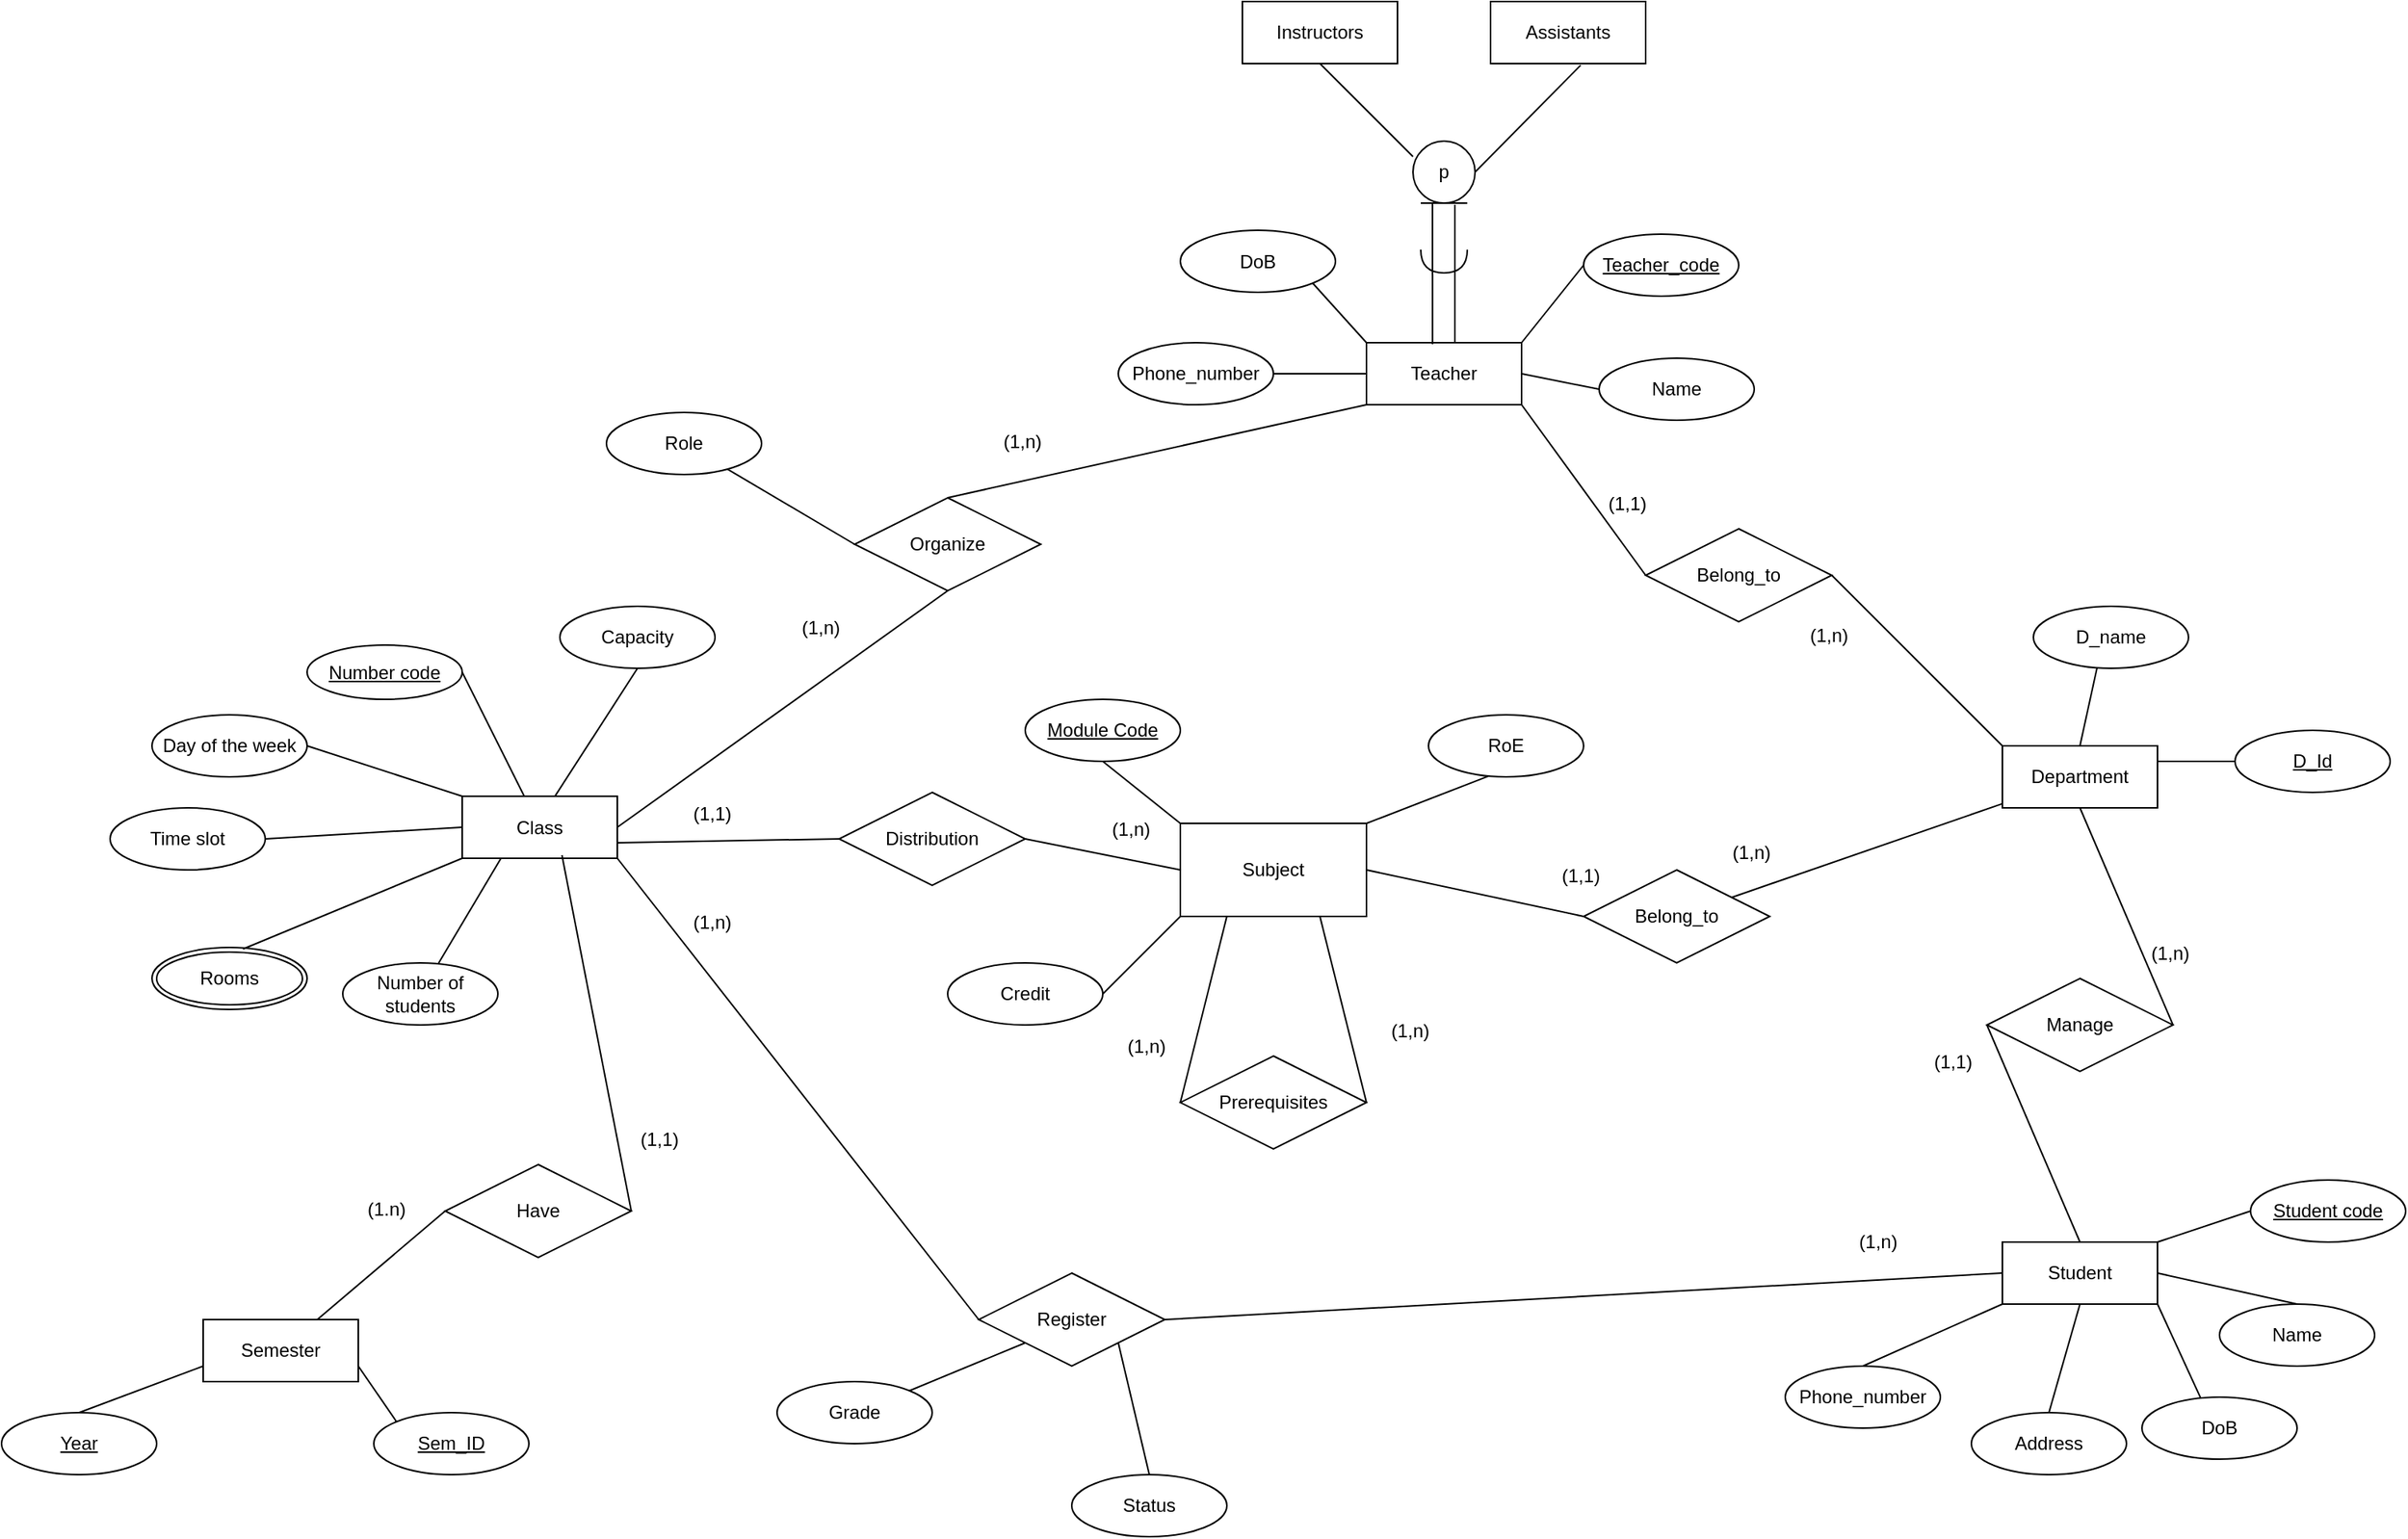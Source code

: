 <mxfile version="26.2.10">
  <diagram name="Trang-1" id="NKazr9CYUJBPmzPax3Bu">
    <mxGraphModel dx="1998" dy="1887" grid="1" gridSize="10" guides="1" tooltips="1" connect="1" arrows="1" fold="1" page="1" pageScale="1" pageWidth="827" pageHeight="1169" math="0" shadow="0">
      <root>
        <mxCell id="0" />
        <mxCell id="1" parent="0" />
        <mxCell id="vSpW32eqRQo1p6lTVh2Q-1" value="Subject" style="rounded=0;whiteSpace=wrap;html=1;" parent="1" vertex="1">
          <mxGeometry y="300" width="120" height="60" as="geometry" />
        </mxCell>
        <mxCell id="vSpW32eqRQo1p6lTVh2Q-2" value="Module Code" style="ellipse;whiteSpace=wrap;html=1;align=center;fontStyle=4;" parent="1" vertex="1">
          <mxGeometry x="-100" y="220" width="100" height="40" as="geometry" />
        </mxCell>
        <mxCell id="vSpW32eqRQo1p6lTVh2Q-3" value="" style="endArrow=none;html=1;rounded=0;entryX=0;entryY=0;entryDx=0;entryDy=0;exitX=0.5;exitY=1;exitDx=0;exitDy=0;" parent="1" source="vSpW32eqRQo1p6lTVh2Q-2" target="vSpW32eqRQo1p6lTVh2Q-1" edge="1">
          <mxGeometry width="50" height="50" relative="1" as="geometry">
            <mxPoint x="-220" y="680" as="sourcePoint" />
            <mxPoint x="440" y="340" as="targetPoint" />
          </mxGeometry>
        </mxCell>
        <mxCell id="vSpW32eqRQo1p6lTVh2Q-4" value="Belong_to" style="shape=rhombus;perimeter=rhombusPerimeter;whiteSpace=wrap;html=1;align=center;" parent="1" vertex="1">
          <mxGeometry x="260" y="330" width="120" height="60" as="geometry" />
        </mxCell>
        <mxCell id="vSpW32eqRQo1p6lTVh2Q-5" value="" style="endArrow=none;html=1;rounded=0;entryX=0;entryY=0.5;entryDx=0;entryDy=0;exitX=1;exitY=0.5;exitDx=0;exitDy=0;" parent="1" source="vSpW32eqRQo1p6lTVh2Q-1" target="vSpW32eqRQo1p6lTVh2Q-4" edge="1">
          <mxGeometry relative="1" as="geometry">
            <mxPoint x="330" y="370" as="sourcePoint" />
            <mxPoint x="490" y="370" as="targetPoint" />
          </mxGeometry>
        </mxCell>
        <mxCell id="vSpW32eqRQo1p6lTVh2Q-6" value="" style="endArrow=none;html=1;rounded=0;" parent="1" source="vSpW32eqRQo1p6lTVh2Q-4" target="vSpW32eqRQo1p6lTVh2Q-7" edge="1">
          <mxGeometry relative="1" as="geometry">
            <mxPoint x="330" y="370" as="sourcePoint" />
            <mxPoint x="490" y="370" as="targetPoint" />
          </mxGeometry>
        </mxCell>
        <mxCell id="vSpW32eqRQo1p6lTVh2Q-7" value="Department" style="whiteSpace=wrap;html=1;align=center;" parent="1" vertex="1">
          <mxGeometry x="530" y="250" width="100" height="40" as="geometry" />
        </mxCell>
        <mxCell id="vSpW32eqRQo1p6lTVh2Q-8" value="(1,1)" style="text;strokeColor=none;fillColor=none;spacingLeft=4;spacingRight=4;overflow=hidden;rotatable=0;points=[[0,0.5],[1,0.5]];portConstraint=eastwest;fontSize=12;whiteSpace=wrap;html=1;" parent="1" vertex="1">
          <mxGeometry x="240" y="320" width="40" height="30" as="geometry" />
        </mxCell>
        <mxCell id="vSpW32eqRQo1p6lTVh2Q-9" value="(1,n)" style="text;strokeColor=none;fillColor=none;spacingLeft=4;spacingRight=4;overflow=hidden;rotatable=0;points=[[0,0.5],[1,0.5]];portConstraint=eastwest;fontSize=12;whiteSpace=wrap;html=1;" parent="1" vertex="1">
          <mxGeometry x="400" y="165" width="40" height="30" as="geometry" />
        </mxCell>
        <mxCell id="vSpW32eqRQo1p6lTVh2Q-10" value="Student" style="whiteSpace=wrap;html=1;align=center;" parent="1" vertex="1">
          <mxGeometry x="530" y="570" width="100" height="40" as="geometry" />
        </mxCell>
        <mxCell id="vSpW32eqRQo1p6lTVh2Q-11" value="Manage" style="shape=rhombus;perimeter=rhombusPerimeter;whiteSpace=wrap;html=1;align=center;" parent="1" vertex="1">
          <mxGeometry x="520" y="400" width="120" height="60" as="geometry" />
        </mxCell>
        <mxCell id="vSpW32eqRQo1p6lTVh2Q-14" value="" style="endArrow=none;html=1;rounded=0;entryX=1;entryY=0.5;entryDx=0;entryDy=0;exitX=0.5;exitY=1;exitDx=0;exitDy=0;" parent="1" source="vSpW32eqRQo1p6lTVh2Q-7" target="vSpW32eqRQo1p6lTVh2Q-11" edge="1">
          <mxGeometry relative="1" as="geometry">
            <mxPoint x="330" y="370" as="sourcePoint" />
            <mxPoint x="490" y="370" as="targetPoint" />
          </mxGeometry>
        </mxCell>
        <mxCell id="vSpW32eqRQo1p6lTVh2Q-15" value="" style="endArrow=none;html=1;rounded=0;entryX=0.5;entryY=0;entryDx=0;entryDy=0;exitX=0;exitY=0.5;exitDx=0;exitDy=0;" parent="1" source="vSpW32eqRQo1p6lTVh2Q-11" target="vSpW32eqRQo1p6lTVh2Q-10" edge="1">
          <mxGeometry relative="1" as="geometry">
            <mxPoint x="330" y="370" as="sourcePoint" />
            <mxPoint x="490" y="370" as="targetPoint" />
          </mxGeometry>
        </mxCell>
        <mxCell id="vSpW32eqRQo1p6lTVh2Q-16" value="(1,n)" style="text;strokeColor=none;fillColor=none;spacingLeft=4;spacingRight=4;overflow=hidden;rotatable=0;points=[[0,0.5],[1,0.5]];portConstraint=eastwest;fontSize=12;whiteSpace=wrap;html=1;" parent="1" vertex="1">
          <mxGeometry x="620" y="370" width="40" height="30" as="geometry" />
        </mxCell>
        <mxCell id="vSpW32eqRQo1p6lTVh2Q-17" value="(1,1)" style="text;strokeColor=none;fillColor=none;spacingLeft=4;spacingRight=4;overflow=hidden;rotatable=0;points=[[0,0.5],[1,0.5]];portConstraint=eastwest;fontSize=12;whiteSpace=wrap;html=1;" parent="1" vertex="1">
          <mxGeometry x="480" y="440" width="40" height="30" as="geometry" />
        </mxCell>
        <mxCell id="vSpW32eqRQo1p6lTVh2Q-18" value="Student code" style="ellipse;whiteSpace=wrap;html=1;align=center;fontStyle=4;" parent="1" vertex="1">
          <mxGeometry x="690" y="530" width="100" height="40" as="geometry" />
        </mxCell>
        <mxCell id="vSpW32eqRQo1p6lTVh2Q-19" value="" style="endArrow=none;html=1;rounded=0;entryX=0;entryY=0.5;entryDx=0;entryDy=0;exitX=1;exitY=0;exitDx=0;exitDy=0;" parent="1" source="vSpW32eqRQo1p6lTVh2Q-10" target="vSpW32eqRQo1p6lTVh2Q-18" edge="1">
          <mxGeometry relative="1" as="geometry">
            <mxPoint x="330" y="370" as="sourcePoint" />
            <mxPoint x="490" y="370" as="targetPoint" />
          </mxGeometry>
        </mxCell>
        <mxCell id="vSpW32eqRQo1p6lTVh2Q-23" value="Credit" style="ellipse;whiteSpace=wrap;html=1;align=center;" parent="1" vertex="1">
          <mxGeometry x="-150" y="390" width="100" height="40" as="geometry" />
        </mxCell>
        <mxCell id="vSpW32eqRQo1p6lTVh2Q-24" value="" style="endArrow=none;html=1;rounded=0;exitX=1;exitY=0.5;exitDx=0;exitDy=0;entryX=0;entryY=1;entryDx=0;entryDy=0;" parent="1" source="vSpW32eqRQo1p6lTVh2Q-23" target="vSpW32eqRQo1p6lTVh2Q-1" edge="1">
          <mxGeometry relative="1" as="geometry">
            <mxPoint x="340" y="360" as="sourcePoint" />
            <mxPoint x="500" y="360" as="targetPoint" />
          </mxGeometry>
        </mxCell>
        <mxCell id="vSpW32eqRQo1p6lTVh2Q-25" value="" style="endArrow=none;html=1;rounded=0;exitX=0;exitY=0.5;exitDx=0;exitDy=0;entryX=0.25;entryY=1;entryDx=0;entryDy=0;" parent="1" source="6daV8mBaT8eW-QT_xPf7-5" target="vSpW32eqRQo1p6lTVh2Q-1" edge="1">
          <mxGeometry relative="1" as="geometry">
            <mxPoint x="240" y="150" as="sourcePoint" />
            <mxPoint x="500" y="360" as="targetPoint" />
          </mxGeometry>
        </mxCell>
        <mxCell id="vSpW32eqRQo1p6lTVh2Q-27" value="RoE" style="ellipse;whiteSpace=wrap;html=1;align=center;" parent="1" vertex="1">
          <mxGeometry x="160" y="230" width="100" height="40" as="geometry" />
        </mxCell>
        <mxCell id="vSpW32eqRQo1p6lTVh2Q-28" value="" style="endArrow=none;html=1;rounded=0;exitX=1;exitY=0;exitDx=0;exitDy=0;entryX=0.383;entryY=0.992;entryDx=0;entryDy=0;entryPerimeter=0;" parent="1" source="vSpW32eqRQo1p6lTVh2Q-1" target="vSpW32eqRQo1p6lTVh2Q-27" edge="1">
          <mxGeometry relative="1" as="geometry">
            <mxPoint x="340" y="360" as="sourcePoint" />
            <mxPoint x="500" y="360" as="targetPoint" />
          </mxGeometry>
        </mxCell>
        <mxCell id="vSpW32eqRQo1p6lTVh2Q-29" value="Register" style="shape=rhombus;perimeter=rhombusPerimeter;whiteSpace=wrap;html=1;align=center;" parent="1" vertex="1">
          <mxGeometry x="-130" y="590" width="120" height="60" as="geometry" />
        </mxCell>
        <mxCell id="vSpW32eqRQo1p6lTVh2Q-31" value="" style="endArrow=none;html=1;rounded=0;exitX=1;exitY=0.5;exitDx=0;exitDy=0;entryX=0;entryY=0.5;entryDx=0;entryDy=0;" parent="1" source="vSpW32eqRQo1p6lTVh2Q-29" target="vSpW32eqRQo1p6lTVh2Q-10" edge="1">
          <mxGeometry relative="1" as="geometry">
            <mxPoint x="340" y="360" as="sourcePoint" />
            <mxPoint x="500" y="360" as="targetPoint" />
          </mxGeometry>
        </mxCell>
        <mxCell id="vSpW32eqRQo1p6lTVh2Q-32" value="(1,n)" style="text;strokeColor=none;fillColor=none;spacingLeft=4;spacingRight=4;overflow=hidden;rotatable=0;points=[[0,0.5],[1,0.5]];portConstraint=eastwest;fontSize=12;whiteSpace=wrap;html=1;" parent="1" vertex="1">
          <mxGeometry x="350" y="305" width="40" height="35" as="geometry" />
        </mxCell>
        <mxCell id="vSpW32eqRQo1p6lTVh2Q-33" value="(1,n)" style="text;strokeColor=none;fillColor=none;spacingLeft=4;spacingRight=4;overflow=hidden;rotatable=0;points=[[0,0.5],[1,0.5]];portConstraint=eastwest;fontSize=12;whiteSpace=wrap;html=1;" parent="1" vertex="1">
          <mxGeometry x="-320" y="350" width="40" height="30" as="geometry" />
        </mxCell>
        <mxCell id="vSpW32eqRQo1p6lTVh2Q-40" value="Name" style="ellipse;whiteSpace=wrap;html=1;align=center;" parent="1" vertex="1">
          <mxGeometry x="670" y="610" width="100" height="40" as="geometry" />
        </mxCell>
        <mxCell id="vSpW32eqRQo1p6lTVh2Q-41" value="" style="endArrow=none;html=1;rounded=0;entryX=0.5;entryY=0;entryDx=0;entryDy=0;exitX=1;exitY=0.5;exitDx=0;exitDy=0;" parent="1" source="vSpW32eqRQo1p6lTVh2Q-10" target="vSpW32eqRQo1p6lTVh2Q-40" edge="1">
          <mxGeometry relative="1" as="geometry">
            <mxPoint x="340" y="460" as="sourcePoint" />
            <mxPoint x="500" y="460" as="targetPoint" />
          </mxGeometry>
        </mxCell>
        <mxCell id="vSpW32eqRQo1p6lTVh2Q-42" value="Phone_number" style="ellipse;whiteSpace=wrap;html=1;align=center;" parent="1" vertex="1">
          <mxGeometry x="390" y="650" width="100" height="40" as="geometry" />
        </mxCell>
        <mxCell id="vSpW32eqRQo1p6lTVh2Q-43" value="Address" style="ellipse;whiteSpace=wrap;html=1;align=center;" parent="1" vertex="1">
          <mxGeometry x="510" y="680" width="100" height="40" as="geometry" />
        </mxCell>
        <mxCell id="vSpW32eqRQo1p6lTVh2Q-44" value="DoB" style="ellipse;whiteSpace=wrap;html=1;align=center;" parent="1" vertex="1">
          <mxGeometry x="620" y="670" width="100" height="40" as="geometry" />
        </mxCell>
        <mxCell id="vSpW32eqRQo1p6lTVh2Q-45" value="" style="endArrow=none;html=1;rounded=0;entryX=0.377;entryY=0.008;entryDx=0;entryDy=0;entryPerimeter=0;exitX=1;exitY=1;exitDx=0;exitDy=0;" parent="1" source="vSpW32eqRQo1p6lTVh2Q-10" target="vSpW32eqRQo1p6lTVh2Q-44" edge="1">
          <mxGeometry relative="1" as="geometry">
            <mxPoint x="340" y="460" as="sourcePoint" />
            <mxPoint x="500" y="460" as="targetPoint" />
          </mxGeometry>
        </mxCell>
        <mxCell id="vSpW32eqRQo1p6lTVh2Q-46" value="" style="endArrow=none;html=1;rounded=0;entryX=0.5;entryY=0;entryDx=0;entryDy=0;exitX=0.5;exitY=1;exitDx=0;exitDy=0;" parent="1" source="vSpW32eqRQo1p6lTVh2Q-10" target="vSpW32eqRQo1p6lTVh2Q-43" edge="1">
          <mxGeometry relative="1" as="geometry">
            <mxPoint x="340" y="460" as="sourcePoint" />
            <mxPoint x="500" y="460" as="targetPoint" />
          </mxGeometry>
        </mxCell>
        <mxCell id="vSpW32eqRQo1p6lTVh2Q-47" value="" style="endArrow=none;html=1;rounded=0;entryX=0.5;entryY=0;entryDx=0;entryDy=0;exitX=0;exitY=1;exitDx=0;exitDy=0;" parent="1" source="vSpW32eqRQo1p6lTVh2Q-10" target="vSpW32eqRQo1p6lTVh2Q-42" edge="1">
          <mxGeometry relative="1" as="geometry">
            <mxPoint x="340" y="460" as="sourcePoint" />
            <mxPoint x="500" y="460" as="targetPoint" />
          </mxGeometry>
        </mxCell>
        <mxCell id="vSpW32eqRQo1p6lTVh2Q-48" value="D_name" style="ellipse;whiteSpace=wrap;html=1;align=center;" parent="1" vertex="1">
          <mxGeometry x="550" y="160" width="100" height="40" as="geometry" />
        </mxCell>
        <mxCell id="vSpW32eqRQo1p6lTVh2Q-49" value="" style="endArrow=none;html=1;rounded=0;entryX=0.41;entryY=0.992;entryDx=0;entryDy=0;entryPerimeter=0;exitX=0.5;exitY=0;exitDx=0;exitDy=0;" parent="1" source="vSpW32eqRQo1p6lTVh2Q-7" target="vSpW32eqRQo1p6lTVh2Q-48" edge="1">
          <mxGeometry relative="1" as="geometry">
            <mxPoint x="340" y="460" as="sourcePoint" />
            <mxPoint x="500" y="460" as="targetPoint" />
          </mxGeometry>
        </mxCell>
        <mxCell id="vSpW32eqRQo1p6lTVh2Q-50" value="(1,n)" style="text;html=1;align=center;verticalAlign=middle;whiteSpace=wrap;rounded=0;" parent="1" vertex="1">
          <mxGeometry x="420" y="555" width="60" height="30" as="geometry" />
        </mxCell>
        <mxCell id="vSpW32eqRQo1p6lTVh2Q-51" value="Class" style="whiteSpace=wrap;html=1;align=center;" parent="1" vertex="1">
          <mxGeometry x="-463" y="282.5" width="100" height="40" as="geometry" />
        </mxCell>
        <mxCell id="vSpW32eqRQo1p6lTVh2Q-52" value="Number code" style="ellipse;whiteSpace=wrap;html=1;align=center;fontStyle=4;" parent="1" vertex="1">
          <mxGeometry x="-563" y="185" width="100" height="35" as="geometry" />
        </mxCell>
        <mxCell id="vSpW32eqRQo1p6lTVh2Q-54" value="Day of the week" style="ellipse;whiteSpace=wrap;html=1;align=center;" parent="1" vertex="1">
          <mxGeometry x="-663" y="230" width="100" height="40" as="geometry" />
        </mxCell>
        <mxCell id="vSpW32eqRQo1p6lTVh2Q-55" value="Time slot" style="ellipse;whiteSpace=wrap;html=1;align=center;" parent="1" vertex="1">
          <mxGeometry x="-690" y="290" width="100" height="40" as="geometry" />
        </mxCell>
        <mxCell id="vSpW32eqRQo1p6lTVh2Q-56" value="Rooms" style="ellipse;shape=doubleEllipse;margin=3;whiteSpace=wrap;html=1;align=center;" parent="1" vertex="1">
          <mxGeometry x="-663" y="380" width="100" height="40" as="geometry" />
        </mxCell>
        <mxCell id="vSpW32eqRQo1p6lTVh2Q-57" value="" style="endArrow=none;html=1;rounded=0;exitX=0.587;exitY=0.025;exitDx=0;exitDy=0;exitPerimeter=0;entryX=0;entryY=1;entryDx=0;entryDy=0;" parent="1" source="vSpW32eqRQo1p6lTVh2Q-56" target="vSpW32eqRQo1p6lTVh2Q-51" edge="1">
          <mxGeometry relative="1" as="geometry">
            <mxPoint x="-120" y="350" as="sourcePoint" />
            <mxPoint x="40" y="350" as="targetPoint" />
          </mxGeometry>
        </mxCell>
        <mxCell id="vSpW32eqRQo1p6lTVh2Q-58" value="" style="endArrow=none;html=1;rounded=0;exitX=1;exitY=0.5;exitDx=0;exitDy=0;entryX=0;entryY=0.5;entryDx=0;entryDy=0;" parent="1" source="vSpW32eqRQo1p6lTVh2Q-55" target="vSpW32eqRQo1p6lTVh2Q-51" edge="1">
          <mxGeometry relative="1" as="geometry">
            <mxPoint x="-120" y="350" as="sourcePoint" />
            <mxPoint x="40" y="350" as="targetPoint" />
          </mxGeometry>
        </mxCell>
        <mxCell id="vSpW32eqRQo1p6lTVh2Q-59" value="" style="endArrow=none;html=1;rounded=0;exitX=1;exitY=0.5;exitDx=0;exitDy=0;entryX=0;entryY=0;entryDx=0;entryDy=0;" parent="1" source="vSpW32eqRQo1p6lTVh2Q-54" target="vSpW32eqRQo1p6lTVh2Q-51" edge="1">
          <mxGeometry relative="1" as="geometry">
            <mxPoint x="-120" y="350" as="sourcePoint" />
            <mxPoint x="40" y="350" as="targetPoint" />
          </mxGeometry>
        </mxCell>
        <mxCell id="vSpW32eqRQo1p6lTVh2Q-61" value="" style="endArrow=none;html=1;rounded=0;exitX=1;exitY=0.5;exitDx=0;exitDy=0;" parent="1" source="vSpW32eqRQo1p6lTVh2Q-52" target="vSpW32eqRQo1p6lTVh2Q-51" edge="1">
          <mxGeometry relative="1" as="geometry">
            <mxPoint x="-120" y="350" as="sourcePoint" />
            <mxPoint x="40" y="350" as="targetPoint" />
          </mxGeometry>
        </mxCell>
        <mxCell id="vSpW32eqRQo1p6lTVh2Q-63" value="" style="endArrow=none;html=1;rounded=0;exitX=0.25;exitY=1;exitDx=0;exitDy=0;" parent="1" source="vSpW32eqRQo1p6lTVh2Q-51" target="6daV8mBaT8eW-QT_xPf7-2" edge="1">
          <mxGeometry relative="1" as="geometry">
            <mxPoint x="-120" y="350" as="sourcePoint" />
            <mxPoint x="-340" y="410" as="targetPoint" />
          </mxGeometry>
        </mxCell>
        <mxCell id="vSpW32eqRQo1p6lTVh2Q-64" value="Organize" style="shape=rhombus;perimeter=rhombusPerimeter;whiteSpace=wrap;html=1;align=center;" parent="1" vertex="1">
          <mxGeometry x="-210" y="90" width="120" height="60" as="geometry" />
        </mxCell>
        <mxCell id="vSpW32eqRQo1p6lTVh2Q-65" value="" style="endArrow=none;html=1;rounded=0;exitX=1;exitY=0.5;exitDx=0;exitDy=0;entryX=0.5;entryY=1;entryDx=0;entryDy=0;" parent="1" source="vSpW32eqRQo1p6lTVh2Q-51" target="vSpW32eqRQo1p6lTVh2Q-64" edge="1">
          <mxGeometry relative="1" as="geometry">
            <mxPoint x="80" y="460" as="sourcePoint" />
            <mxPoint x="-140" y="160" as="targetPoint" />
          </mxGeometry>
        </mxCell>
        <mxCell id="vSpW32eqRQo1p6lTVh2Q-68" value="(1,n)" style="text;strokeColor=none;fillColor=none;spacingLeft=4;spacingRight=4;overflow=hidden;rotatable=0;points=[[0,0.5],[1,0.5]];portConstraint=eastwest;fontSize=12;whiteSpace=wrap;html=1;" parent="1" vertex="1">
          <mxGeometry x="-250" y="160" width="40" height="30" as="geometry" />
        </mxCell>
        <mxCell id="6daV8mBaT8eW-QT_xPf7-1" value="Capacity" style="ellipse;whiteSpace=wrap;html=1;align=center;" parent="1" vertex="1">
          <mxGeometry x="-400" y="160" width="100" height="40" as="geometry" />
        </mxCell>
        <mxCell id="6daV8mBaT8eW-QT_xPf7-2" value="Number of students" style="ellipse;whiteSpace=wrap;html=1;align=center;" parent="1" vertex="1">
          <mxGeometry x="-540" y="390" width="100" height="40" as="geometry" />
        </mxCell>
        <mxCell id="6daV8mBaT8eW-QT_xPf7-4" value="" style="endArrow=none;html=1;rounded=0;exitX=0.5;exitY=1;exitDx=0;exitDy=0;entryX=0.6;entryY=-0.008;entryDx=0;entryDy=0;entryPerimeter=0;" parent="1" source="6daV8mBaT8eW-QT_xPf7-1" target="vSpW32eqRQo1p6lTVh2Q-51" edge="1">
          <mxGeometry relative="1" as="geometry">
            <mxPoint x="-120" y="390" as="sourcePoint" />
            <mxPoint x="40" y="390" as="targetPoint" />
          </mxGeometry>
        </mxCell>
        <mxCell id="6daV8mBaT8eW-QT_xPf7-5" value="Prerequisites" style="shape=rhombus;perimeter=rhombusPerimeter;whiteSpace=wrap;html=1;align=center;" parent="1" vertex="1">
          <mxGeometry y="450" width="120" height="60" as="geometry" />
        </mxCell>
        <mxCell id="6daV8mBaT8eW-QT_xPf7-6" value="" style="endArrow=none;html=1;rounded=0;entryX=0.75;entryY=1;entryDx=0;entryDy=0;exitX=1;exitY=0.5;exitDx=0;exitDy=0;" parent="1" source="6daV8mBaT8eW-QT_xPf7-5" target="vSpW32eqRQo1p6lTVh2Q-1" edge="1">
          <mxGeometry relative="1" as="geometry">
            <mxPoint x="180" as="sourcePoint" />
            <mxPoint x="340" as="targetPoint" />
          </mxGeometry>
        </mxCell>
        <mxCell id="6daV8mBaT8eW-QT_xPf7-7" value="(1,n)" style="text;strokeColor=none;fillColor=none;spacingLeft=4;spacingRight=4;overflow=hidden;rotatable=0;points=[[0,0.5],[1,0.5]];portConstraint=eastwest;fontSize=12;whiteSpace=wrap;html=1;" parent="1" vertex="1">
          <mxGeometry x="130" y="420" width="40" height="30" as="geometry" />
        </mxCell>
        <mxCell id="6daV8mBaT8eW-QT_xPf7-8" value="(1,n)" style="text;strokeColor=none;fillColor=none;spacingLeft=4;spacingRight=4;overflow=hidden;rotatable=0;points=[[0,0.5],[1,0.5]];portConstraint=eastwest;fontSize=12;whiteSpace=wrap;html=1;" parent="1" vertex="1">
          <mxGeometry x="-40" y="430" width="40" height="30" as="geometry" />
        </mxCell>
        <mxCell id="6daV8mBaT8eW-QT_xPf7-9" value="D_Id" style="ellipse;whiteSpace=wrap;html=1;align=center;fontStyle=4;" parent="1" vertex="1">
          <mxGeometry x="680" y="240" width="100" height="40" as="geometry" />
        </mxCell>
        <mxCell id="6daV8mBaT8eW-QT_xPf7-10" value="" style="endArrow=none;html=1;rounded=0;entryX=0;entryY=0.5;entryDx=0;entryDy=0;exitX=1;exitY=0.25;exitDx=0;exitDy=0;" parent="1" source="vSpW32eqRQo1p6lTVh2Q-7" target="6daV8mBaT8eW-QT_xPf7-9" edge="1">
          <mxGeometry relative="1" as="geometry">
            <mxPoint x="20" y="300" as="sourcePoint" />
            <mxPoint x="180" y="300" as="targetPoint" />
          </mxGeometry>
        </mxCell>
        <mxCell id="6daV8mBaT8eW-QT_xPf7-12" style="edgeStyle=orthogonalEdgeStyle;rounded=0;orthogonalLoop=1;jettySize=auto;html=1;exitX=0.5;exitY=1;exitDx=0;exitDy=0;" parent="1" source="vSpW32eqRQo1p6lTVh2Q-23" target="vSpW32eqRQo1p6lTVh2Q-23" edge="1">
          <mxGeometry relative="1" as="geometry" />
        </mxCell>
        <mxCell id="6daV8mBaT8eW-QT_xPf7-15" value="Teacher" style="whiteSpace=wrap;html=1;align=center;" parent="1" vertex="1">
          <mxGeometry x="120" y="-10" width="100" height="40" as="geometry" />
        </mxCell>
        <mxCell id="6daV8mBaT8eW-QT_xPf7-16" value="" style="shape=requiredInterface;html=1;verticalLabelPosition=bottom;sketch=0;direction=south;" parent="1" vertex="1">
          <mxGeometry x="155" y="-70" width="30" height="15" as="geometry" />
        </mxCell>
        <mxCell id="6daV8mBaT8eW-QT_xPf7-17" value="p" style="ellipse;shape=umlEntity;whiteSpace=wrap;html=1;" parent="1" vertex="1">
          <mxGeometry x="150" y="-140" width="40" height="40" as="geometry" />
        </mxCell>
        <mxCell id="6daV8mBaT8eW-QT_xPf7-20" value="" style="endArrow=none;html=1;rounded=0;entryX=0.426;entryY=0.026;entryDx=0;entryDy=0;exitX=0.314;exitY=1.013;exitDx=0;exitDy=0;exitPerimeter=0;entryPerimeter=0;" parent="1" source="6daV8mBaT8eW-QT_xPf7-17" target="6daV8mBaT8eW-QT_xPf7-15" edge="1">
          <mxGeometry relative="1" as="geometry">
            <mxPoint x="20" y="50" as="sourcePoint" />
            <mxPoint x="180" y="50" as="targetPoint" />
          </mxGeometry>
        </mxCell>
        <mxCell id="6daV8mBaT8eW-QT_xPf7-22" value="" style="endArrow=none;html=1;rounded=0;exitX=0.675;exitY=1.026;exitDx=0;exitDy=0;exitPerimeter=0;" parent="1" source="6daV8mBaT8eW-QT_xPf7-17" edge="1">
          <mxGeometry relative="1" as="geometry">
            <mxPoint x="180" y="-100" as="sourcePoint" />
            <mxPoint x="177" y="-10" as="targetPoint" />
          </mxGeometry>
        </mxCell>
        <mxCell id="6daV8mBaT8eW-QT_xPf7-27" value="Instructors" style="whiteSpace=wrap;html=1;align=center;" parent="1" vertex="1">
          <mxGeometry x="40" y="-230" width="100" height="40" as="geometry" />
        </mxCell>
        <mxCell id="6daV8mBaT8eW-QT_xPf7-28" value="Assistants" style="whiteSpace=wrap;html=1;align=center;" parent="1" vertex="1">
          <mxGeometry x="200" y="-230" width="100" height="40" as="geometry" />
        </mxCell>
        <mxCell id="6daV8mBaT8eW-QT_xPf7-29" value="" style="endArrow=none;html=1;rounded=0;entryX=1;entryY=0.5;entryDx=0;entryDy=0;exitX=0.581;exitY=1.026;exitDx=0;exitDy=0;exitPerimeter=0;" parent="1" source="6daV8mBaT8eW-QT_xPf7-28" target="6daV8mBaT8eW-QT_xPf7-17" edge="1">
          <mxGeometry relative="1" as="geometry">
            <mxPoint x="50" y="-170" as="sourcePoint" />
            <mxPoint x="210" y="-170" as="targetPoint" />
          </mxGeometry>
        </mxCell>
        <mxCell id="6daV8mBaT8eW-QT_xPf7-30" value="" style="endArrow=none;html=1;rounded=0;entryX=0;entryY=0.25;entryDx=0;entryDy=0;entryPerimeter=0;exitX=0.5;exitY=1;exitDx=0;exitDy=0;" parent="1" source="6daV8mBaT8eW-QT_xPf7-27" target="6daV8mBaT8eW-QT_xPf7-17" edge="1">
          <mxGeometry relative="1" as="geometry">
            <mxPoint x="50" y="-170" as="sourcePoint" />
            <mxPoint x="210" y="-170" as="targetPoint" />
          </mxGeometry>
        </mxCell>
        <mxCell id="6daV8mBaT8eW-QT_xPf7-31" value="Belong_to" style="shape=rhombus;perimeter=rhombusPerimeter;whiteSpace=wrap;html=1;align=center;" parent="1" vertex="1">
          <mxGeometry x="300" y="110" width="120" height="60" as="geometry" />
        </mxCell>
        <mxCell id="6daV8mBaT8eW-QT_xPf7-32" value="" style="endArrow=none;html=1;rounded=0;entryX=0;entryY=0;entryDx=0;entryDy=0;exitX=1;exitY=0.5;exitDx=0;exitDy=0;" parent="1" source="6daV8mBaT8eW-QT_xPf7-31" target="vSpW32eqRQo1p6lTVh2Q-7" edge="1">
          <mxGeometry relative="1" as="geometry">
            <mxPoint x="160" y="50" as="sourcePoint" />
            <mxPoint x="320" y="50" as="targetPoint" />
          </mxGeometry>
        </mxCell>
        <mxCell id="6daV8mBaT8eW-QT_xPf7-33" value="" style="endArrow=none;html=1;rounded=0;entryX=0;entryY=0.5;entryDx=0;entryDy=0;exitX=1;exitY=1;exitDx=0;exitDy=0;" parent="1" source="6daV8mBaT8eW-QT_xPf7-15" target="6daV8mBaT8eW-QT_xPf7-31" edge="1">
          <mxGeometry relative="1" as="geometry">
            <mxPoint x="160" y="50" as="sourcePoint" />
            <mxPoint x="320" y="50" as="targetPoint" />
          </mxGeometry>
        </mxCell>
        <mxCell id="6daV8mBaT8eW-QT_xPf7-34" value="(1,1)" style="text;strokeColor=none;fillColor=none;spacingLeft=4;spacingRight=4;overflow=hidden;rotatable=0;points=[[0,0.5],[1,0.5]];portConstraint=eastwest;fontSize=12;whiteSpace=wrap;html=1;" parent="1" vertex="1">
          <mxGeometry x="270" y="80" width="40" height="30" as="geometry" />
        </mxCell>
        <mxCell id="6daV8mBaT8eW-QT_xPf7-35" value="" style="endArrow=none;html=1;rounded=0;exitX=0;exitY=1;exitDx=0;exitDy=0;entryX=0.5;entryY=0;entryDx=0;entryDy=0;" parent="1" source="6daV8mBaT8eW-QT_xPf7-15" target="vSpW32eqRQo1p6lTVh2Q-64" edge="1">
          <mxGeometry relative="1" as="geometry">
            <mxPoint x="160" y="150" as="sourcePoint" />
            <mxPoint x="320" y="150" as="targetPoint" />
          </mxGeometry>
        </mxCell>
        <mxCell id="6daV8mBaT8eW-QT_xPf7-36" value="(1,n)" style="text;strokeColor=none;fillColor=none;spacingLeft=4;spacingRight=4;overflow=hidden;rotatable=0;points=[[0,0.5],[1,0.5]];portConstraint=eastwest;fontSize=12;whiteSpace=wrap;html=1;" parent="1" vertex="1">
          <mxGeometry x="-120" y="40" width="40" height="30" as="geometry" />
        </mxCell>
        <mxCell id="6daV8mBaT8eW-QT_xPf7-38" value="" style="endArrow=none;html=1;rounded=0;exitX=0;exitY=0.5;exitDx=0;exitDy=0;" parent="1" source="vSpW32eqRQo1p6lTVh2Q-64" target="6daV8mBaT8eW-QT_xPf7-39" edge="1">
          <mxGeometry relative="1" as="geometry">
            <mxPoint x="160" y="150" as="sourcePoint" />
            <mxPoint x="40" y="220" as="targetPoint" />
          </mxGeometry>
        </mxCell>
        <mxCell id="6daV8mBaT8eW-QT_xPf7-39" value="Role" style="ellipse;whiteSpace=wrap;html=1;align=center;" parent="1" vertex="1">
          <mxGeometry x="-370" y="35" width="100" height="40" as="geometry" />
        </mxCell>
        <mxCell id="6daV8mBaT8eW-QT_xPf7-40" value="Name" style="ellipse;whiteSpace=wrap;html=1;align=center;" parent="1" vertex="1">
          <mxGeometry x="270" width="100" height="40" as="geometry" />
        </mxCell>
        <mxCell id="6daV8mBaT8eW-QT_xPf7-41" value="Teacher_code" style="ellipse;whiteSpace=wrap;html=1;align=center;fontStyle=4;" parent="1" vertex="1">
          <mxGeometry x="260" y="-80" width="100" height="40" as="geometry" />
        </mxCell>
        <mxCell id="6daV8mBaT8eW-QT_xPf7-42" value="" style="endArrow=none;html=1;rounded=0;exitX=1;exitY=0;exitDx=0;exitDy=0;entryX=0;entryY=0.5;entryDx=0;entryDy=0;" parent="1" source="6daV8mBaT8eW-QT_xPf7-15" target="6daV8mBaT8eW-QT_xPf7-41" edge="1">
          <mxGeometry relative="1" as="geometry">
            <mxPoint x="160" y="150" as="sourcePoint" />
            <mxPoint x="320" y="150" as="targetPoint" />
          </mxGeometry>
        </mxCell>
        <mxCell id="6daV8mBaT8eW-QT_xPf7-43" value="" style="endArrow=none;html=1;rounded=0;exitX=1;exitY=0.5;exitDx=0;exitDy=0;entryX=0;entryY=0.5;entryDx=0;entryDy=0;" parent="1" source="6daV8mBaT8eW-QT_xPf7-15" target="6daV8mBaT8eW-QT_xPf7-40" edge="1">
          <mxGeometry relative="1" as="geometry">
            <mxPoint x="160" y="150" as="sourcePoint" />
            <mxPoint x="320" y="150" as="targetPoint" />
          </mxGeometry>
        </mxCell>
        <mxCell id="6daV8mBaT8eW-QT_xPf7-46" value="DoB" style="ellipse;whiteSpace=wrap;html=1;align=center;" parent="1" vertex="1">
          <mxGeometry y="-82.5" width="100" height="40" as="geometry" />
        </mxCell>
        <mxCell id="6daV8mBaT8eW-QT_xPf7-48" value="Phone_number" style="ellipse;whiteSpace=wrap;html=1;align=center;" parent="1" vertex="1">
          <mxGeometry x="-40" y="-10" width="100" height="40" as="geometry" />
        </mxCell>
        <mxCell id="6daV8mBaT8eW-QT_xPf7-49" value="" style="endArrow=none;html=1;rounded=0;exitX=1;exitY=0.5;exitDx=0;exitDy=0;entryX=0;entryY=0.5;entryDx=0;entryDy=0;" parent="1" source="6daV8mBaT8eW-QT_xPf7-48" target="6daV8mBaT8eW-QT_xPf7-15" edge="1">
          <mxGeometry relative="1" as="geometry">
            <mxPoint x="160" y="150" as="sourcePoint" />
            <mxPoint x="320" y="150" as="targetPoint" />
          </mxGeometry>
        </mxCell>
        <mxCell id="6daV8mBaT8eW-QT_xPf7-50" value="" style="endArrow=none;html=1;rounded=0;exitX=1;exitY=1;exitDx=0;exitDy=0;entryX=0;entryY=0;entryDx=0;entryDy=0;" parent="1" source="6daV8mBaT8eW-QT_xPf7-46" target="6daV8mBaT8eW-QT_xPf7-15" edge="1">
          <mxGeometry relative="1" as="geometry">
            <mxPoint x="160" y="150" as="sourcePoint" />
            <mxPoint x="320" y="150" as="targetPoint" />
          </mxGeometry>
        </mxCell>
        <mxCell id="yLP7ldFTLDncvTYP0aHX-2" value="" style="endArrow=none;html=1;rounded=0;exitX=1;exitY=1;exitDx=0;exitDy=0;entryX=0;entryY=0.5;entryDx=0;entryDy=0;" parent="1" source="vSpW32eqRQo1p6lTVh2Q-51" target="vSpW32eqRQo1p6lTVh2Q-29" edge="1">
          <mxGeometry width="50" height="50" relative="1" as="geometry">
            <mxPoint x="-100" y="460" as="sourcePoint" />
            <mxPoint x="-50" y="410" as="targetPoint" />
          </mxGeometry>
        </mxCell>
        <mxCell id="yLP7ldFTLDncvTYP0aHX-3" value="Status" style="ellipse;whiteSpace=wrap;html=1;align=center;" parent="1" vertex="1">
          <mxGeometry x="-70" y="720" width="100" height="40" as="geometry" />
        </mxCell>
        <mxCell id="yLP7ldFTLDncvTYP0aHX-4" value="Grade" style="ellipse;whiteSpace=wrap;html=1;align=center;" parent="1" vertex="1">
          <mxGeometry x="-260" y="660" width="100" height="40" as="geometry" />
        </mxCell>
        <mxCell id="yLP7ldFTLDncvTYP0aHX-5" value="" style="endArrow=none;html=1;rounded=0;exitX=1;exitY=0;exitDx=0;exitDy=0;entryX=0;entryY=1;entryDx=0;entryDy=0;" parent="1" source="yLP7ldFTLDncvTYP0aHX-4" target="vSpW32eqRQo1p6lTVh2Q-29" edge="1">
          <mxGeometry relative="1" as="geometry">
            <mxPoint x="-90" y="520" as="sourcePoint" />
            <mxPoint x="70" y="520" as="targetPoint" />
          </mxGeometry>
        </mxCell>
        <mxCell id="yLP7ldFTLDncvTYP0aHX-6" value="" style="endArrow=none;html=1;rounded=0;exitX=0.5;exitY=0;exitDx=0;exitDy=0;entryX=1;entryY=1;entryDx=0;entryDy=0;" parent="1" source="yLP7ldFTLDncvTYP0aHX-3" target="vSpW32eqRQo1p6lTVh2Q-29" edge="1">
          <mxGeometry relative="1" as="geometry">
            <mxPoint x="-90" y="520" as="sourcePoint" />
            <mxPoint x="70" y="520" as="targetPoint" />
          </mxGeometry>
        </mxCell>
        <mxCell id="yLP7ldFTLDncvTYP0aHX-7" value="Distribution" style="shape=rhombus;perimeter=rhombusPerimeter;whiteSpace=wrap;html=1;align=center;" parent="1" vertex="1">
          <mxGeometry x="-220" y="280" width="120" height="60" as="geometry" />
        </mxCell>
        <mxCell id="yLP7ldFTLDncvTYP0aHX-8" value="" style="endArrow=none;html=1;rounded=0;exitX=1;exitY=0.5;exitDx=0;exitDy=0;entryX=0;entryY=0.5;entryDx=0;entryDy=0;" parent="1" source="yLP7ldFTLDncvTYP0aHX-7" target="vSpW32eqRQo1p6lTVh2Q-1" edge="1">
          <mxGeometry relative="1" as="geometry">
            <mxPoint x="50" y="280" as="sourcePoint" />
            <mxPoint x="210" y="280" as="targetPoint" />
          </mxGeometry>
        </mxCell>
        <mxCell id="yLP7ldFTLDncvTYP0aHX-9" value="" style="endArrow=none;html=1;rounded=0;exitX=1;exitY=0.75;exitDx=0;exitDy=0;entryX=0;entryY=0.5;entryDx=0;entryDy=0;" parent="1" source="vSpW32eqRQo1p6lTVh2Q-51" target="yLP7ldFTLDncvTYP0aHX-7" edge="1">
          <mxGeometry relative="1" as="geometry">
            <mxPoint x="50" y="280" as="sourcePoint" />
            <mxPoint x="210" y="280" as="targetPoint" />
          </mxGeometry>
        </mxCell>
        <mxCell id="yLP7ldFTLDncvTYP0aHX-10" value="(1,n)" style="text;strokeColor=none;fillColor=none;spacingLeft=4;spacingRight=4;overflow=hidden;rotatable=0;points=[[0,0.5],[1,0.5]];portConstraint=eastwest;fontSize=12;whiteSpace=wrap;html=1;" parent="1" vertex="1">
          <mxGeometry x="-50" y="290" width="40" height="30" as="geometry" />
        </mxCell>
        <mxCell id="yLP7ldFTLDncvTYP0aHX-11" value="(1,1)" style="text;strokeColor=none;fillColor=none;spacingLeft=4;spacingRight=4;overflow=hidden;rotatable=0;points=[[0,0.5],[1,0.5]];portConstraint=eastwest;fontSize=12;whiteSpace=wrap;html=1;" parent="1" vertex="1">
          <mxGeometry x="-320" y="280" width="40" height="30" as="geometry" />
        </mxCell>
        <mxCell id="yLP7ldFTLDncvTYP0aHX-12" value="Have" style="shape=rhombus;perimeter=rhombusPerimeter;whiteSpace=wrap;html=1;align=center;" parent="1" vertex="1">
          <mxGeometry x="-474" y="520" width="120" height="60" as="geometry" />
        </mxCell>
        <mxCell id="yLP7ldFTLDncvTYP0aHX-13" value="" style="endArrow=none;html=1;rounded=0;exitX=0.643;exitY=0.95;exitDx=0;exitDy=0;exitPerimeter=0;entryX=1;entryY=0.5;entryDx=0;entryDy=0;" parent="1" source="vSpW32eqRQo1p6lTVh2Q-51" target="yLP7ldFTLDncvTYP0aHX-12" edge="1">
          <mxGeometry relative="1" as="geometry">
            <mxPoint x="-260" y="410" as="sourcePoint" />
            <mxPoint x="-100" y="410" as="targetPoint" />
          </mxGeometry>
        </mxCell>
        <mxCell id="yLP7ldFTLDncvTYP0aHX-14" value="" style="endArrow=none;html=1;rounded=0;exitX=0;exitY=0.5;exitDx=0;exitDy=0;" parent="1" source="yLP7ldFTLDncvTYP0aHX-12" target="yLP7ldFTLDncvTYP0aHX-15" edge="1">
          <mxGeometry relative="1" as="geometry">
            <mxPoint x="-260" y="410" as="sourcePoint" />
            <mxPoint x="-100" y="410" as="targetPoint" />
          </mxGeometry>
        </mxCell>
        <mxCell id="yLP7ldFTLDncvTYP0aHX-15" value="Semester" style="whiteSpace=wrap;html=1;align=center;" parent="1" vertex="1">
          <mxGeometry x="-630" y="620" width="100" height="40" as="geometry" />
        </mxCell>
        <mxCell id="yLP7ldFTLDncvTYP0aHX-16" value="&lt;u&gt;Sem_ID&lt;/u&gt;" style="ellipse;whiteSpace=wrap;html=1;align=center;" parent="1" vertex="1">
          <mxGeometry x="-520" y="680" width="100" height="40" as="geometry" />
        </mxCell>
        <mxCell id="yLP7ldFTLDncvTYP0aHX-17" value="&lt;u&gt;Year&lt;/u&gt;" style="ellipse;whiteSpace=wrap;html=1;align=center;" parent="1" vertex="1">
          <mxGeometry x="-760" y="680" width="100" height="40" as="geometry" />
        </mxCell>
        <mxCell id="yLP7ldFTLDncvTYP0aHX-18" value="" style="endArrow=none;html=1;rounded=0;exitX=0;exitY=0;exitDx=0;exitDy=0;entryX=1;entryY=0.75;entryDx=0;entryDy=0;" parent="1" source="yLP7ldFTLDncvTYP0aHX-16" target="yLP7ldFTLDncvTYP0aHX-15" edge="1">
          <mxGeometry relative="1" as="geometry">
            <mxPoint x="-260" y="410" as="sourcePoint" />
            <mxPoint x="-100" y="410" as="targetPoint" />
          </mxGeometry>
        </mxCell>
        <mxCell id="yLP7ldFTLDncvTYP0aHX-19" value="" style="endArrow=none;html=1;rounded=0;exitX=0.5;exitY=0;exitDx=0;exitDy=0;entryX=0;entryY=0.75;entryDx=0;entryDy=0;" parent="1" source="yLP7ldFTLDncvTYP0aHX-17" target="yLP7ldFTLDncvTYP0aHX-15" edge="1">
          <mxGeometry relative="1" as="geometry">
            <mxPoint x="-260" y="410" as="sourcePoint" />
            <mxPoint x="-100" y="410" as="targetPoint" />
          </mxGeometry>
        </mxCell>
        <mxCell id="yLP7ldFTLDncvTYP0aHX-22" value="(1,1)&lt;div&gt;&lt;br&gt;&lt;/div&gt;" style="text;strokeColor=none;fillColor=none;spacingLeft=4;spacingRight=4;overflow=hidden;rotatable=0;points=[[0,0.5],[1,0.5]];portConstraint=eastwest;fontSize=12;whiteSpace=wrap;html=1;" parent="1" vertex="1">
          <mxGeometry x="-354" y="490" width="40" height="30" as="geometry" />
        </mxCell>
        <mxCell id="yLP7ldFTLDncvTYP0aHX-23" value="(1.n)" style="text;strokeColor=none;fillColor=none;spacingLeft=4;spacingRight=4;overflow=hidden;rotatable=0;points=[[0,0.5],[1,0.5]];portConstraint=eastwest;fontSize=12;whiteSpace=wrap;html=1;" parent="1" vertex="1">
          <mxGeometry x="-530" y="535" width="40" height="30" as="geometry" />
        </mxCell>
      </root>
    </mxGraphModel>
  </diagram>
</mxfile>
